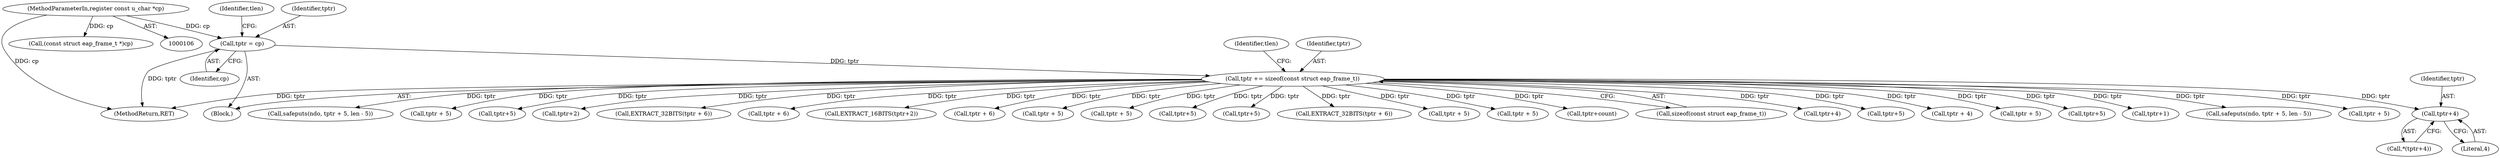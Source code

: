 digraph "0_tcpdump_985122081165753c7442bd7824c473eb9ff56308@pointer" {
"1000245" [label="(Call,tptr+4)"];
"1000191" [label="(Call,tptr += sizeof(const struct eap_frame_t))"];
"1000121" [label="(Call,tptr = cp)"];
"1000108" [label="(MethodParameterIn,register const u_char *cp)"];
"1000468" [label="(MethodReturn,RET)"];
"1000329" [label="(Call,tptr+count)"];
"1000246" [label="(Identifier,tptr)"];
"1000193" [label="(Call,sizeof(const struct eap_frame_t))"];
"1000191" [label="(Call,tptr += sizeof(const struct eap_frame_t))"];
"1000258" [label="(Call,tptr+4)"];
"1000123" [label="(Identifier,cp)"];
"1000361" [label="(Call,tptr+5)"];
"1000262" [label="(Call,tptr + 4)"];
"1000108" [label="(MethodParameterIn,register const u_char *cp)"];
"1000192" [label="(Identifier,tptr)"];
"1000347" [label="(Call,tptr + 5)"];
"1000416" [label="(Call,tptr+5)"];
"1000244" [label="(Call,*(tptr+4))"];
"1000125" [label="(Identifier,tlen)"];
"1000229" [label="(Call,tptr+1)"];
"1000280" [label="(Call,safeputs(ndo, tptr + 5, len - 5))"];
"1000410" [label="(Call,tptr + 5)"];
"1000301" [label="(Call,safeputs(ndo, tptr + 5, len - 5))"];
"1000129" [label="(Call,(const struct eap_frame_t *)cp)"];
"1000282" [label="(Call,tptr + 5)"];
"1000406" [label="(Call,tptr+5)"];
"1000245" [label="(Call,tptr+4)"];
"1000212" [label="(Call,tptr+2)"];
"1000110" [label="(Block,)"];
"1000380" [label="(Call,EXTRACT_32BITS(tptr + 6))"];
"1000381" [label="(Call,tptr + 6)"];
"1000211" [label="(Call,EXTRACT_16BITS(tptr+2))"];
"1000426" [label="(Call,tptr + 6)"];
"1000303" [label="(Call,tptr + 5)"];
"1000446" [label="(Call,tptr + 5)"];
"1000371" [label="(Call,tptr+5)"];
"1000122" [label="(Identifier,tptr)"];
"1000442" [label="(Call,tptr+5)"];
"1000425" [label="(Call,EXTRACT_32BITS(tptr + 6))"];
"1000247" [label="(Literal,4)"];
"1000393" [label="(Call,tptr + 5)"];
"1000121" [label="(Call,tptr = cp)"];
"1000365" [label="(Call,tptr + 5)"];
"1000196" [label="(Identifier,tlen)"];
"1000245" -> "1000244"  [label="AST: "];
"1000245" -> "1000247"  [label="CFG: "];
"1000246" -> "1000245"  [label="AST: "];
"1000247" -> "1000245"  [label="AST: "];
"1000244" -> "1000245"  [label="CFG: "];
"1000191" -> "1000245"  [label="DDG: tptr"];
"1000191" -> "1000110"  [label="AST: "];
"1000191" -> "1000193"  [label="CFG: "];
"1000192" -> "1000191"  [label="AST: "];
"1000193" -> "1000191"  [label="AST: "];
"1000196" -> "1000191"  [label="CFG: "];
"1000191" -> "1000468"  [label="DDG: tptr"];
"1000121" -> "1000191"  [label="DDG: tptr"];
"1000191" -> "1000211"  [label="DDG: tptr"];
"1000191" -> "1000212"  [label="DDG: tptr"];
"1000191" -> "1000229"  [label="DDG: tptr"];
"1000191" -> "1000258"  [label="DDG: tptr"];
"1000191" -> "1000262"  [label="DDG: tptr"];
"1000191" -> "1000280"  [label="DDG: tptr"];
"1000191" -> "1000282"  [label="DDG: tptr"];
"1000191" -> "1000301"  [label="DDG: tptr"];
"1000191" -> "1000303"  [label="DDG: tptr"];
"1000191" -> "1000329"  [label="DDG: tptr"];
"1000191" -> "1000347"  [label="DDG: tptr"];
"1000191" -> "1000361"  [label="DDG: tptr"];
"1000191" -> "1000365"  [label="DDG: tptr"];
"1000191" -> "1000371"  [label="DDG: tptr"];
"1000191" -> "1000380"  [label="DDG: tptr"];
"1000191" -> "1000381"  [label="DDG: tptr"];
"1000191" -> "1000393"  [label="DDG: tptr"];
"1000191" -> "1000406"  [label="DDG: tptr"];
"1000191" -> "1000410"  [label="DDG: tptr"];
"1000191" -> "1000416"  [label="DDG: tptr"];
"1000191" -> "1000425"  [label="DDG: tptr"];
"1000191" -> "1000426"  [label="DDG: tptr"];
"1000191" -> "1000442"  [label="DDG: tptr"];
"1000191" -> "1000446"  [label="DDG: tptr"];
"1000121" -> "1000110"  [label="AST: "];
"1000121" -> "1000123"  [label="CFG: "];
"1000122" -> "1000121"  [label="AST: "];
"1000123" -> "1000121"  [label="AST: "];
"1000125" -> "1000121"  [label="CFG: "];
"1000121" -> "1000468"  [label="DDG: tptr"];
"1000108" -> "1000121"  [label="DDG: cp"];
"1000108" -> "1000106"  [label="AST: "];
"1000108" -> "1000468"  [label="DDG: cp"];
"1000108" -> "1000129"  [label="DDG: cp"];
}

